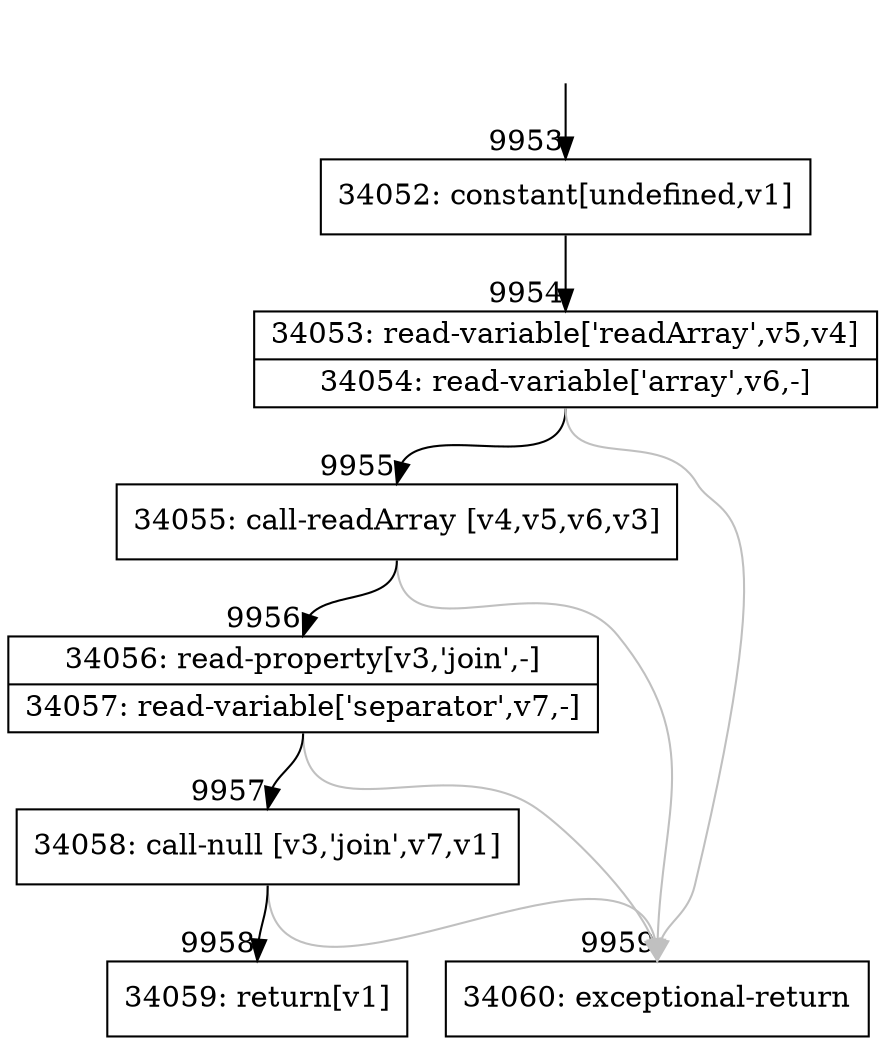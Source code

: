 digraph {
rankdir="TD"
BB_entry854[shape=none,label=""];
BB_entry854 -> BB9953 [tailport=s, headport=n, headlabel="    9953"]
BB9953 [shape=record label="{34052: constant[undefined,v1]}" ] 
BB9953 -> BB9954 [tailport=s, headport=n, headlabel="      9954"]
BB9954 [shape=record label="{34053: read-variable['readArray',v5,v4]|34054: read-variable['array',v6,-]}" ] 
BB9954 -> BB9955 [tailport=s, headport=n, headlabel="      9955"]
BB9954 -> BB9959 [tailport=s, headport=n, color=gray, headlabel="      9959"]
BB9955 [shape=record label="{34055: call-readArray [v4,v5,v6,v3]}" ] 
BB9955 -> BB9956 [tailport=s, headport=n, headlabel="      9956"]
BB9955 -> BB9959 [tailport=s, headport=n, color=gray]
BB9956 [shape=record label="{34056: read-property[v3,'join',-]|34057: read-variable['separator',v7,-]}" ] 
BB9956 -> BB9957 [tailport=s, headport=n, headlabel="      9957"]
BB9956 -> BB9959 [tailport=s, headport=n, color=gray]
BB9957 [shape=record label="{34058: call-null [v3,'join',v7,v1]}" ] 
BB9957 -> BB9958 [tailport=s, headport=n, headlabel="      9958"]
BB9957 -> BB9959 [tailport=s, headport=n, color=gray]
BB9958 [shape=record label="{34059: return[v1]}" ] 
BB9959 [shape=record label="{34060: exceptional-return}" ] 
//#$~ 17813
}
